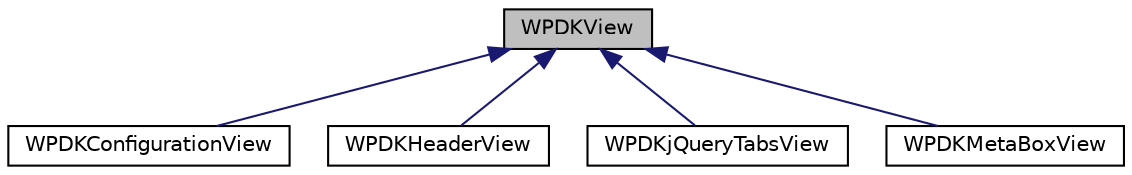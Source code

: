 digraph "WPDKView"
{
  edge [fontname="Helvetica",fontsize="10",labelfontname="Helvetica",labelfontsize="10"];
  node [fontname="Helvetica",fontsize="10",shape=record];
  Node1 [label="WPDKView",height=0.2,width=0.4,color="black", fillcolor="grey75", style="filled" fontcolor="black"];
  Node1 -> Node2 [dir="back",color="midnightblue",fontsize="10",style="solid",fontname="Helvetica"];
  Node2 [label="WPDKConfigurationView",height=0.2,width=0.4,color="black", fillcolor="white", style="filled",URL="$classWPDKConfigurationView.html"];
  Node1 -> Node3 [dir="back",color="midnightblue",fontsize="10",style="solid",fontname="Helvetica"];
  Node3 [label="WPDKHeaderView",height=0.2,width=0.4,color="black", fillcolor="white", style="filled",URL="$classWPDKHeaderView.html"];
  Node1 -> Node4 [dir="back",color="midnightblue",fontsize="10",style="solid",fontname="Helvetica"];
  Node4 [label="WPDKjQueryTabsView",height=0.2,width=0.4,color="black", fillcolor="white", style="filled",URL="$classWPDKjQueryTabsView.html"];
  Node1 -> Node5 [dir="back",color="midnightblue",fontsize="10",style="solid",fontname="Helvetica"];
  Node5 [label="WPDKMetaBoxView",height=0.2,width=0.4,color="black", fillcolor="white", style="filled",URL="$classWPDKMetaBoxView.html"];
}
